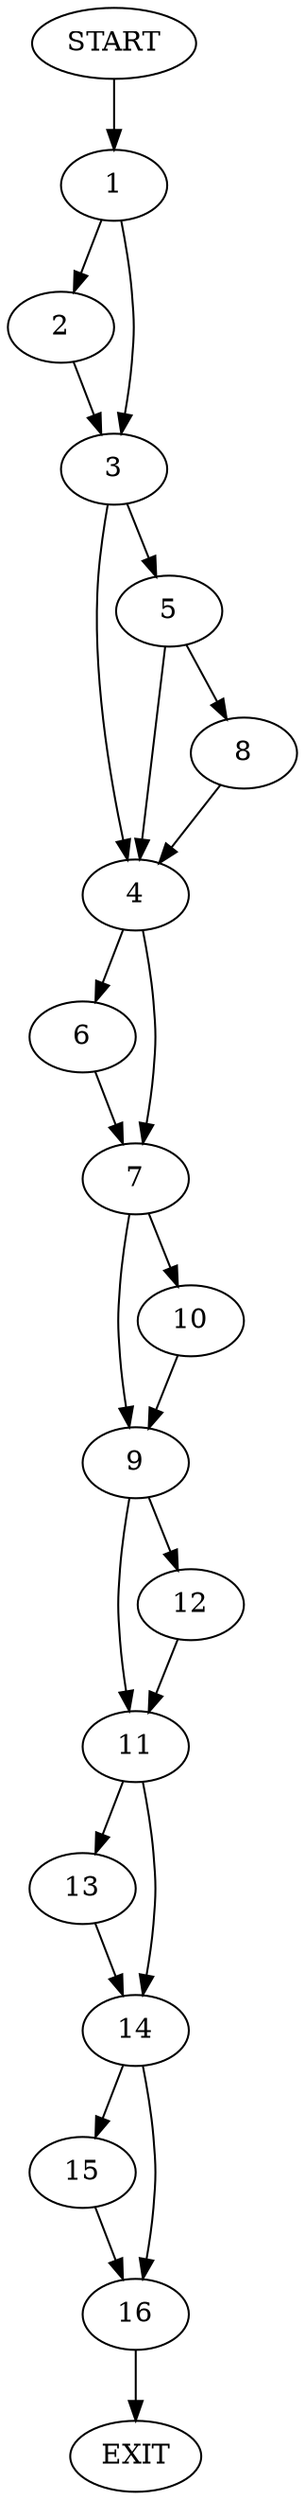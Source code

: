 digraph {
0 [label="START"]
17 [label="EXIT"]
0 -> 1
1 -> 2
1 -> 3
3 -> 4
3 -> 5
2 -> 3
4 -> 6
4 -> 7
5 -> 4
5 -> 8
8 -> 4
6 -> 7
7 -> 9
7 -> 10
10 -> 9
9 -> 11
9 -> 12
11 -> 13
11 -> 14
12 -> 11
14 -> 15
14 -> 16
13 -> 14
15 -> 16
16 -> 17
}
